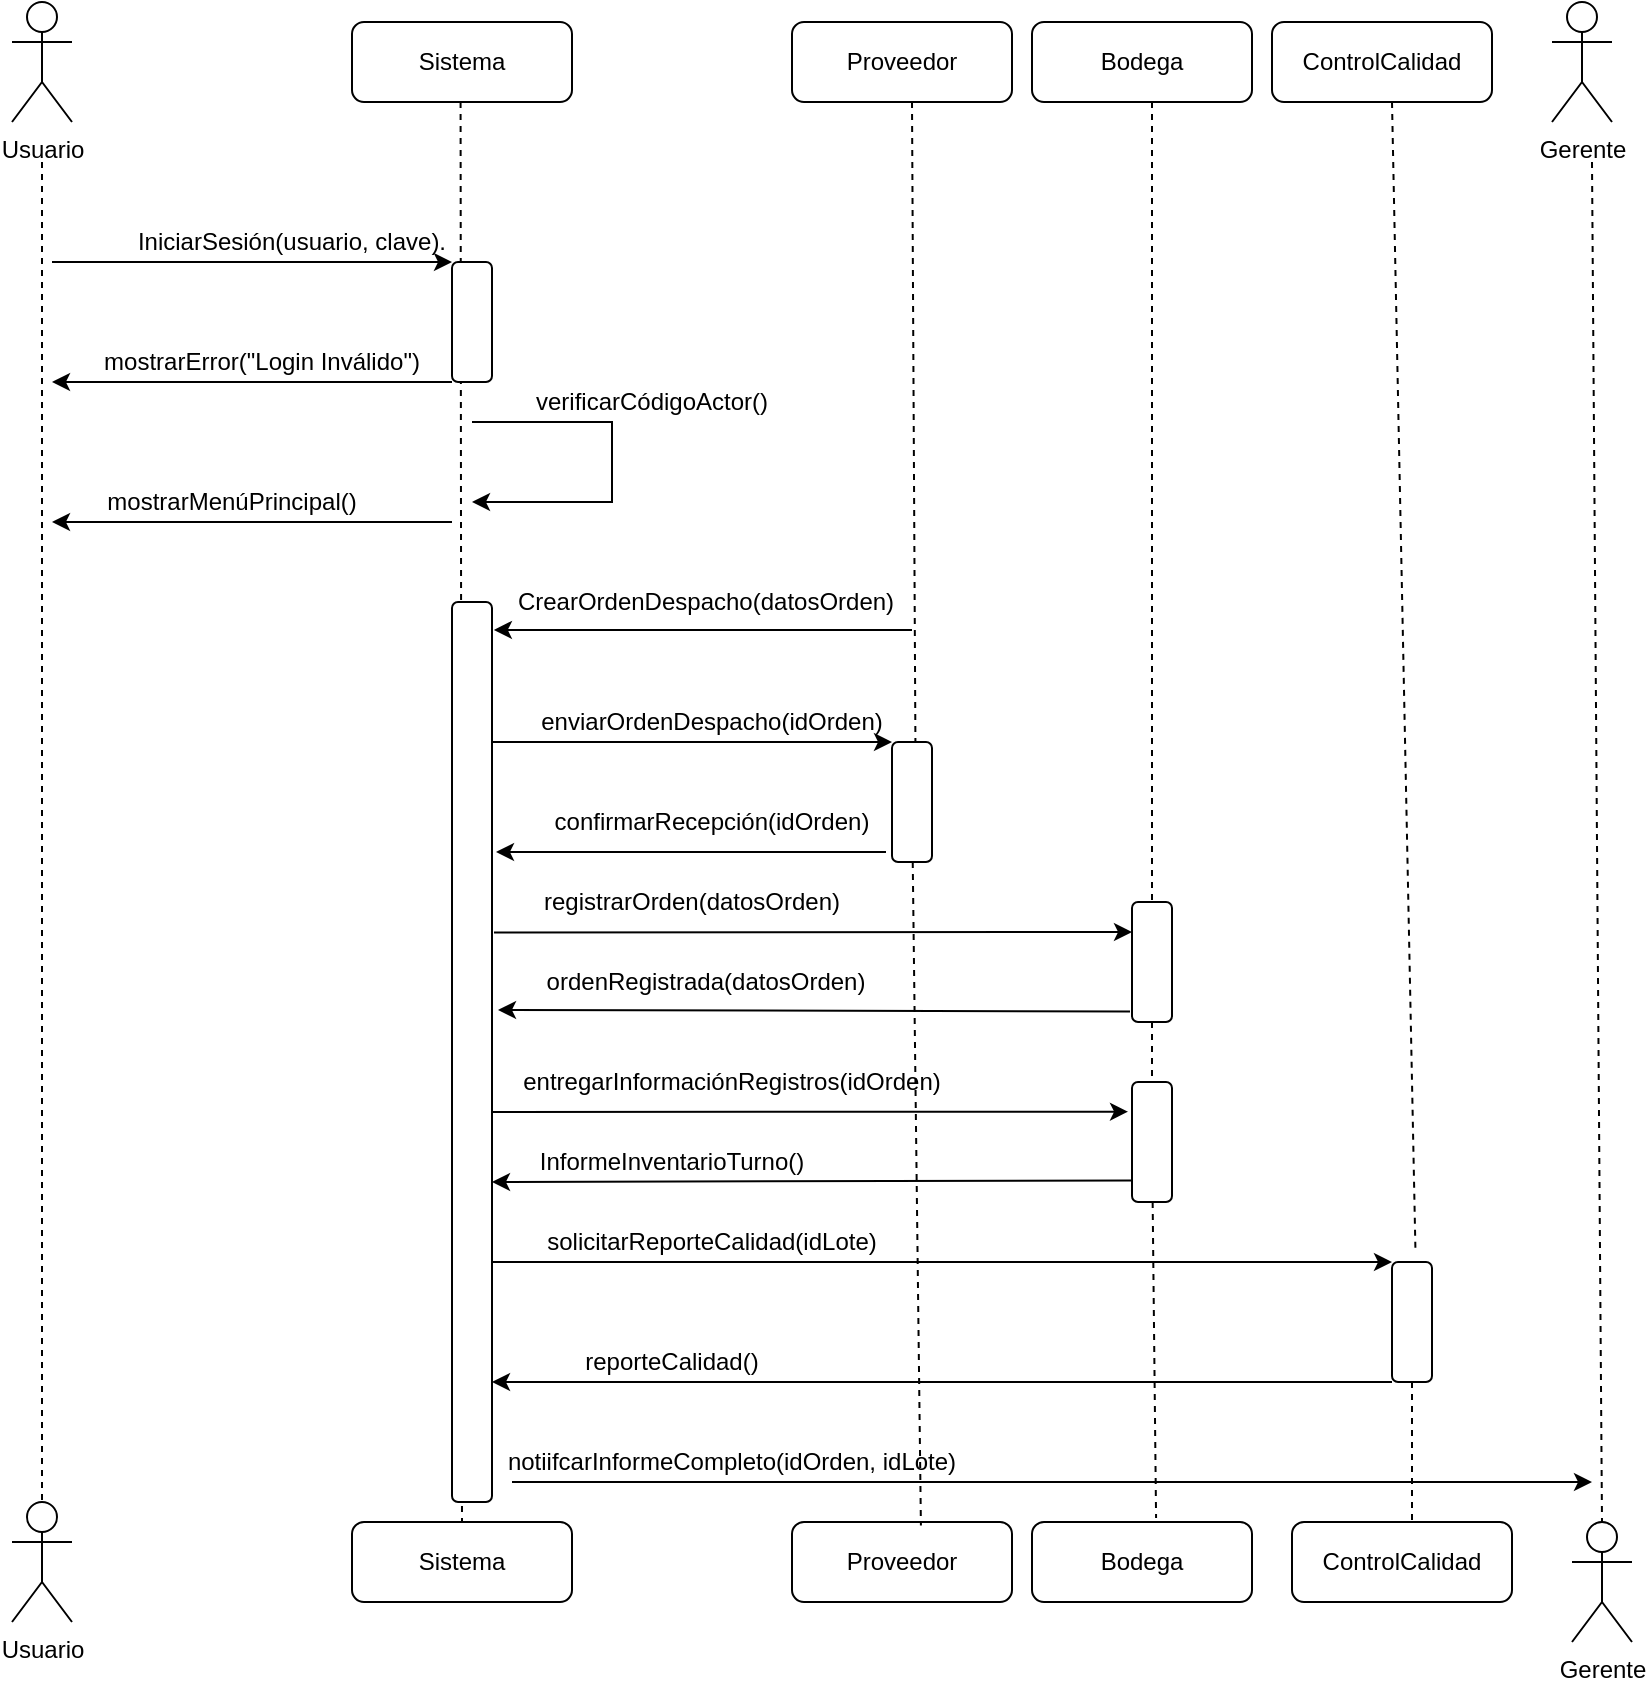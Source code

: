 <mxfile version="26.2.14">
  <diagram name="Page-1" id="2YBvvXClWsGukQMizWep">
    <mxGraphModel grid="1" page="1" gridSize="10" guides="1" tooltips="1" connect="1" arrows="1" fold="1" pageScale="1" pageWidth="850" pageHeight="1100" math="0" shadow="0">
      <root>
        <mxCell id="0" />
        <mxCell id="1" parent="0" />
        <mxCell id="k4kO3rip9Yfqr6DiwoAu-2" value="Usuario" style="shape=umlActor;verticalLabelPosition=bottom;verticalAlign=top;html=1;outlineConnect=0;" vertex="1" parent="1">
          <mxGeometry x="50" y="60" width="30" height="60" as="geometry" />
        </mxCell>
        <mxCell id="k4kO3rip9Yfqr6DiwoAu-4" value="&lt;div&gt;Gerente&lt;/div&gt;" style="shape=umlActor;verticalLabelPosition=bottom;verticalAlign=top;html=1;outlineConnect=0;" vertex="1" parent="1">
          <mxGeometry x="820" y="60" width="30" height="60" as="geometry" />
        </mxCell>
        <mxCell id="k4kO3rip9Yfqr6DiwoAu-5" value="Usuario" style="shape=umlActor;verticalLabelPosition=bottom;verticalAlign=top;html=1;outlineConnect=0;" vertex="1" parent="1">
          <mxGeometry x="50" y="810" width="30" height="60" as="geometry" />
        </mxCell>
        <mxCell id="k4kO3rip9Yfqr6DiwoAu-6" value="Gerente" style="shape=umlActor;verticalLabelPosition=bottom;verticalAlign=top;html=1;outlineConnect=0;" vertex="1" parent="1">
          <mxGeometry x="830" y="820" width="30" height="60" as="geometry" />
        </mxCell>
        <mxCell id="k4kO3rip9Yfqr6DiwoAu-7" value="" style="endArrow=none;dashed=1;html=1;rounded=0;entryX=0.5;entryY=0;entryDx=0;entryDy=0;entryPerimeter=0;" edge="1" parent="1" target="k4kO3rip9Yfqr6DiwoAu-5">
          <mxGeometry width="50" height="50" relative="1" as="geometry">
            <mxPoint x="65" y="140" as="sourcePoint" />
            <mxPoint x="550" y="80" as="targetPoint" />
          </mxGeometry>
        </mxCell>
        <mxCell id="k4kO3rip9Yfqr6DiwoAu-10" value="Sistema" style="rounded=1;whiteSpace=wrap;html=1;" vertex="1" parent="1">
          <mxGeometry x="220" y="70" width="110" height="40" as="geometry" />
        </mxCell>
        <mxCell id="k4kO3rip9Yfqr6DiwoAu-11" value="Sistema" style="rounded=1;whiteSpace=wrap;html=1;" vertex="1" parent="1">
          <mxGeometry x="220" y="820" width="110" height="40" as="geometry" />
        </mxCell>
        <mxCell id="k4kO3rip9Yfqr6DiwoAu-12" value="Proveedor" style="rounded=1;whiteSpace=wrap;html=1;" vertex="1" parent="1">
          <mxGeometry x="440" y="70" width="110" height="40" as="geometry" />
        </mxCell>
        <mxCell id="k4kO3rip9Yfqr6DiwoAu-13" value="Bodega" style="rounded=1;whiteSpace=wrap;html=1;" vertex="1" parent="1">
          <mxGeometry x="560" y="70" width="110" height="40" as="geometry" />
        </mxCell>
        <mxCell id="k4kO3rip9Yfqr6DiwoAu-14" value="&lt;div&gt;ControlCalidad&lt;/div&gt;" style="rounded=1;whiteSpace=wrap;html=1;" vertex="1" parent="1">
          <mxGeometry x="680" y="70" width="110" height="40" as="geometry" />
        </mxCell>
        <mxCell id="k4kO3rip9Yfqr6DiwoAu-15" value="Proveedor" style="rounded=1;whiteSpace=wrap;html=1;" vertex="1" parent="1">
          <mxGeometry x="440" y="820" width="110" height="40" as="geometry" />
        </mxCell>
        <mxCell id="k4kO3rip9Yfqr6DiwoAu-16" value="Bodega" style="rounded=1;whiteSpace=wrap;html=1;" vertex="1" parent="1">
          <mxGeometry x="560" y="820" width="110" height="40" as="geometry" />
        </mxCell>
        <mxCell id="k4kO3rip9Yfqr6DiwoAu-17" value="&lt;div&gt;ControlCalidad&lt;/div&gt;" style="rounded=1;whiteSpace=wrap;html=1;" vertex="1" parent="1">
          <mxGeometry x="690" y="820" width="110" height="40" as="geometry" />
        </mxCell>
        <mxCell id="k4kO3rip9Yfqr6DiwoAu-18" value="" style="endArrow=none;dashed=1;html=1;rounded=0;entryX=0.5;entryY=0;entryDx=0;entryDy=0;" edge="1" parent="1" target="k4kO3rip9Yfqr6DiwoAu-11">
          <mxGeometry width="50" height="50" relative="1" as="geometry">
            <mxPoint x="274.29" y="110" as="sourcePoint" />
            <mxPoint x="274.29" y="500" as="targetPoint" />
          </mxGeometry>
        </mxCell>
        <mxCell id="k4kO3rip9Yfqr6DiwoAu-19" value="" style="endArrow=none;dashed=1;html=1;rounded=0;entryX=0.586;entryY=0.043;entryDx=0;entryDy=0;entryPerimeter=0;" edge="1" parent="1" source="k4kO3rip9Yfqr6DiwoAu-34" target="k4kO3rip9Yfqr6DiwoAu-15">
          <mxGeometry width="50" height="50" relative="1" as="geometry">
            <mxPoint x="500" y="110" as="sourcePoint" />
            <mxPoint x="500.71" y="540" as="targetPoint" />
          </mxGeometry>
        </mxCell>
        <mxCell id="k4kO3rip9Yfqr6DiwoAu-21" value="" style="endArrow=none;dashed=1;html=1;rounded=0;" edge="1" parent="1" source="k4kO3rip9Yfqr6DiwoAu-42">
          <mxGeometry width="50" height="50" relative="1" as="geometry">
            <mxPoint x="740" y="110" as="sourcePoint" />
            <mxPoint x="750" y="820" as="targetPoint" />
          </mxGeometry>
        </mxCell>
        <mxCell id="k4kO3rip9Yfqr6DiwoAu-23" value="" style="endArrow=classic;html=1;rounded=0;" edge="1" parent="1">
          <mxGeometry width="50" height="50" relative="1" as="geometry">
            <mxPoint x="70" y="190" as="sourcePoint" />
            <mxPoint x="270" y="190" as="targetPoint" />
          </mxGeometry>
        </mxCell>
        <mxCell id="k4kO3rip9Yfqr6DiwoAu-25" value="" style="endArrow=classic;html=1;rounded=0;" edge="1" parent="1">
          <mxGeometry width="50" height="50" relative="1" as="geometry">
            <mxPoint x="270" y="250" as="sourcePoint" />
            <mxPoint x="70" y="250" as="targetPoint" />
          </mxGeometry>
        </mxCell>
        <mxCell id="k4kO3rip9Yfqr6DiwoAu-26" value="" style="endArrow=classic;html=1;rounded=0;" edge="1" parent="1">
          <mxGeometry width="50" height="50" relative="1" as="geometry">
            <mxPoint x="270" y="320" as="sourcePoint" />
            <mxPoint x="70" y="320" as="targetPoint" />
          </mxGeometry>
        </mxCell>
        <mxCell id="k4kO3rip9Yfqr6DiwoAu-27" value="" style="endArrow=classic;html=1;rounded=0;" edge="1" parent="1">
          <mxGeometry width="50" height="50" relative="1" as="geometry">
            <mxPoint x="280" y="270" as="sourcePoint" />
            <mxPoint x="280" y="310" as="targetPoint" />
            <Array as="points">
              <mxPoint x="350" y="270" />
              <mxPoint x="350" y="310" />
              <mxPoint x="320" y="310" />
            </Array>
          </mxGeometry>
        </mxCell>
        <mxCell id="k4kO3rip9Yfqr6DiwoAu-28" value="" style="endArrow=classic;html=1;rounded=0;entryX=1.047;entryY=0.031;entryDx=0;entryDy=0;entryPerimeter=0;" edge="1" parent="1" target="k4kO3rip9Yfqr6DiwoAu-33">
          <mxGeometry width="50" height="50" relative="1" as="geometry">
            <mxPoint x="500" y="374" as="sourcePoint" />
            <mxPoint x="260.0" y="373.95" as="targetPoint" />
          </mxGeometry>
        </mxCell>
        <mxCell id="k4kO3rip9Yfqr6DiwoAu-29" value="" style="endArrow=classic;html=1;rounded=0;entryX=1.15;entryY=0.231;entryDx=0;entryDy=0;entryPerimeter=0;exitX=-0.05;exitY=0.913;exitDx=0;exitDy=0;exitPerimeter=0;" edge="1" parent="1" source="k4kO3rip9Yfqr6DiwoAu-32">
          <mxGeometry width="50" height="50" relative="1" as="geometry">
            <mxPoint x="500" y="560" as="sourcePoint" />
            <mxPoint x="293" y="563.95" as="targetPoint" />
          </mxGeometry>
        </mxCell>
        <mxCell id="k4kO3rip9Yfqr6DiwoAu-30" value="" style="endArrow=classic;html=1;rounded=0;exitX=-0.15;exitY=0.917;exitDx=0;exitDy=0;exitPerimeter=0;" edge="1" parent="1" source="k4kO3rip9Yfqr6DiwoAu-34">
          <mxGeometry width="50" height="50" relative="1" as="geometry">
            <mxPoint x="610.0" y="485" as="sourcePoint" />
            <mxPoint x="292" y="485" as="targetPoint" />
            <Array as="points">
              <mxPoint x="420" y="485" />
            </Array>
          </mxGeometry>
        </mxCell>
        <mxCell id="k4kO3rip9Yfqr6DiwoAu-31" value="" style="endArrow=classic;html=1;rounded=0;entryX=0;entryY=0.25;entryDx=0;entryDy=0;exitX=1.05;exitY=0.145;exitDx=0;exitDy=0;exitPerimeter=0;" edge="1" parent="1" target="k4kO3rip9Yfqr6DiwoAu-32">
          <mxGeometry width="50" height="50" relative="1" as="geometry">
            <mxPoint x="291" y="525.25" as="sourcePoint" />
            <mxPoint x="500" y="520" as="targetPoint" />
          </mxGeometry>
        </mxCell>
        <mxCell id="k4kO3rip9Yfqr6DiwoAu-33" value="" style="rounded=1;whiteSpace=wrap;html=1;" vertex="1" parent="1">
          <mxGeometry x="270" y="360" width="20" height="450" as="geometry" />
        </mxCell>
        <mxCell id="k4kO3rip9Yfqr6DiwoAu-35" value="" style="endArrow=none;dashed=1;html=1;rounded=0;entryX=0.564;entryY=-0.05;entryDx=0;entryDy=0;entryPerimeter=0;" edge="1" parent="1" source="k4kO3rip9Yfqr6DiwoAu-39" target="k4kO3rip9Yfqr6DiwoAu-16">
          <mxGeometry width="50" height="50" relative="1" as="geometry">
            <mxPoint x="620" y="110" as="sourcePoint" />
            <mxPoint x="620" y="690" as="targetPoint" />
          </mxGeometry>
        </mxCell>
        <mxCell id="k4kO3rip9Yfqr6DiwoAu-36" value="" style="endArrow=classic;html=1;rounded=0;entryX=0;entryY=0;entryDx=0;entryDy=0;" edge="1" parent="1" target="k4kO3rip9Yfqr6DiwoAu-34">
          <mxGeometry width="50" height="50" relative="1" as="geometry">
            <mxPoint x="290" y="430" as="sourcePoint" />
            <mxPoint x="510" y="430" as="targetPoint" />
          </mxGeometry>
        </mxCell>
        <mxCell id="k4kO3rip9Yfqr6DiwoAu-37" value="" style="endArrow=classic;html=1;rounded=0;entryX=1;entryY=0.303;entryDx=0;entryDy=0;entryPerimeter=0;exitX=-0.02;exitY=0.82;exitDx=0;exitDy=0;exitPerimeter=0;" edge="1" parent="1" source="k4kO3rip9Yfqr6DiwoAu-39">
          <mxGeometry width="50" height="50" relative="1" as="geometry">
            <mxPoint x="500" y="650" as="sourcePoint" />
            <mxPoint x="290" y="650" as="targetPoint" />
          </mxGeometry>
        </mxCell>
        <mxCell id="k4kO3rip9Yfqr6DiwoAu-38" value="" style="endArrow=classic;html=1;rounded=0;entryX=-0.1;entryY=0.247;entryDx=0;entryDy=0;entryPerimeter=0;" edge="1" parent="1" target="k4kO3rip9Yfqr6DiwoAu-39">
          <mxGeometry width="50" height="50" relative="1" as="geometry">
            <mxPoint x="290" y="615" as="sourcePoint" />
            <mxPoint x="600" y="620" as="targetPoint" />
          </mxGeometry>
        </mxCell>
        <mxCell id="k4kO3rip9Yfqr6DiwoAu-41" value="" style="endArrow=classic;html=1;rounded=0;exitX=0;exitY=1;exitDx=0;exitDy=0;" edge="1" parent="1" source="k4kO3rip9Yfqr6DiwoAu-42">
          <mxGeometry width="50" height="50" relative="1" as="geometry">
            <mxPoint x="610.0" y="745" as="sourcePoint" />
            <mxPoint x="290" y="750" as="targetPoint" />
            <Array as="points" />
          </mxGeometry>
        </mxCell>
        <mxCell id="k4kO3rip9Yfqr6DiwoAu-43" value="" style="endArrow=classic;html=1;rounded=0;entryX=0;entryY=0;entryDx=0;entryDy=0;" edge="1" parent="1" target="k4kO3rip9Yfqr6DiwoAu-42">
          <mxGeometry width="50" height="50" relative="1" as="geometry">
            <mxPoint x="290" y="690" as="sourcePoint" />
            <mxPoint x="510" y="690" as="targetPoint" />
          </mxGeometry>
        </mxCell>
        <mxCell id="k4kO3rip9Yfqr6DiwoAu-45" value="" style="endArrow=none;dashed=1;html=1;rounded=0;entryX=0.586;entryY=-0.1;entryDx=0;entryDy=0;entryPerimeter=0;" edge="1" parent="1" target="k4kO3rip9Yfqr6DiwoAu-42">
          <mxGeometry width="50" height="50" relative="1" as="geometry">
            <mxPoint x="740" y="110" as="sourcePoint" />
            <mxPoint x="744" y="796" as="targetPoint" />
          </mxGeometry>
        </mxCell>
        <mxCell id="k4kO3rip9Yfqr6DiwoAu-42" value="" style="rounded=1;whiteSpace=wrap;html=1;" vertex="1" parent="1">
          <mxGeometry x="740" y="690" width="20" height="60" as="geometry" />
        </mxCell>
        <mxCell id="k4kO3rip9Yfqr6DiwoAu-46" value="" style="endArrow=none;dashed=1;html=1;rounded=0;entryX=0.5;entryY=0;entryDx=0;entryDy=0;entryPerimeter=0;" edge="1" parent="1" target="k4kO3rip9Yfqr6DiwoAu-6">
          <mxGeometry width="50" height="50" relative="1" as="geometry">
            <mxPoint x="840" y="140" as="sourcePoint" />
            <mxPoint x="840" y="790" as="targetPoint" />
          </mxGeometry>
        </mxCell>
        <mxCell id="k4kO3rip9Yfqr6DiwoAu-47" value="" style="endArrow=classic;html=1;rounded=0;" edge="1" parent="1">
          <mxGeometry width="50" height="50" relative="1" as="geometry">
            <mxPoint x="300" y="800" as="sourcePoint" />
            <mxPoint x="840" y="800" as="targetPoint" />
          </mxGeometry>
        </mxCell>
        <mxCell id="k4kO3rip9Yfqr6DiwoAu-48" value="IniciarSesión(usuario, clave)." style="text;html=1;align=center;verticalAlign=middle;whiteSpace=wrap;rounded=0;" vertex="1" parent="1">
          <mxGeometry x="100" y="160" width="180" height="40" as="geometry" />
        </mxCell>
        <mxCell id="k4kO3rip9Yfqr6DiwoAu-49" value="mostrarError(&quot;Login Inválido&quot;)" style="text;html=1;align=center;verticalAlign=middle;whiteSpace=wrap;rounded=0;" vertex="1" parent="1">
          <mxGeometry x="80" y="220" width="190" height="40" as="geometry" />
        </mxCell>
        <mxCell id="k4kO3rip9Yfqr6DiwoAu-51" value="mostrarMenúPrincipal()" style="text;html=1;align=center;verticalAlign=middle;whiteSpace=wrap;rounded=0;" vertex="1" parent="1">
          <mxGeometry x="120" y="290" width="80" height="40" as="geometry" />
        </mxCell>
        <mxCell id="k4kO3rip9Yfqr6DiwoAu-53" value="verificarCódigoActor()" style="text;html=1;align=center;verticalAlign=middle;whiteSpace=wrap;rounded=0;" vertex="1" parent="1">
          <mxGeometry x="330" y="240" width="80" height="40" as="geometry" />
        </mxCell>
        <mxCell id="k4kO3rip9Yfqr6DiwoAu-54" value="&lt;div&gt;CrearOrdenDespacho(datosOrden)&lt;/div&gt;" style="text;html=1;align=center;verticalAlign=middle;whiteSpace=wrap;rounded=0;" vertex="1" parent="1">
          <mxGeometry x="357" y="340" width="80" height="40" as="geometry" />
        </mxCell>
        <mxCell id="k4kO3rip9Yfqr6DiwoAu-55" value="&lt;div&gt;registrarOrden(datosOrden)&lt;/div&gt;" style="text;html=1;align=center;verticalAlign=middle;whiteSpace=wrap;rounded=0;" vertex="1" parent="1">
          <mxGeometry x="350" y="490" width="80" height="40" as="geometry" />
        </mxCell>
        <mxCell id="k4kO3rip9Yfqr6DiwoAu-56" value="&lt;div&gt;ordenRegistrada(datosOrden)&lt;/div&gt;" style="text;html=1;align=center;verticalAlign=middle;whiteSpace=wrap;rounded=0;" vertex="1" parent="1">
          <mxGeometry x="357" y="530" width="80" height="40" as="geometry" />
        </mxCell>
        <mxCell id="k4kO3rip9Yfqr6DiwoAu-57" value="enviarOrdenDespacho(idOrden)" style="text;html=1;align=center;verticalAlign=middle;whiteSpace=wrap;rounded=0;" vertex="1" parent="1">
          <mxGeometry x="360" y="400" width="80" height="40" as="geometry" />
        </mxCell>
        <mxCell id="k4kO3rip9Yfqr6DiwoAu-58" value="&lt;div&gt;confirmarRecepción(idOrden)&lt;/div&gt;" style="text;html=1;align=center;verticalAlign=middle;whiteSpace=wrap;rounded=0;" vertex="1" parent="1">
          <mxGeometry x="360" y="450" width="80" height="40" as="geometry" />
        </mxCell>
        <mxCell id="k4kO3rip9Yfqr6DiwoAu-59" value="entregarInformaciónRegistros(idOrden)" style="text;html=1;align=center;verticalAlign=middle;whiteSpace=wrap;rounded=0;" vertex="1" parent="1">
          <mxGeometry x="370" y="580" width="80" height="40" as="geometry" />
        </mxCell>
        <mxCell id="k4kO3rip9Yfqr6DiwoAu-60" value="InformeInventarioTurno()" style="text;html=1;align=center;verticalAlign=middle;whiteSpace=wrap;rounded=0;" vertex="1" parent="1">
          <mxGeometry x="340" y="620" width="80" height="40" as="geometry" />
        </mxCell>
        <mxCell id="k4kO3rip9Yfqr6DiwoAu-61" value="solicitarReporteCalidad(idLote)" style="text;html=1;align=center;verticalAlign=middle;whiteSpace=wrap;rounded=0;" vertex="1" parent="1">
          <mxGeometry x="360" y="660" width="80" height="40" as="geometry" />
        </mxCell>
        <mxCell id="k4kO3rip9Yfqr6DiwoAu-62" value="reporteCalidad()" style="text;html=1;align=center;verticalAlign=middle;whiteSpace=wrap;rounded=0;" vertex="1" parent="1">
          <mxGeometry x="340" y="720" width="80" height="40" as="geometry" />
        </mxCell>
        <mxCell id="k4kO3rip9Yfqr6DiwoAu-63" value="notiifcarInformeCompleto(idOrden, idLote)" style="text;html=1;align=center;verticalAlign=middle;whiteSpace=wrap;rounded=0;" vertex="1" parent="1">
          <mxGeometry x="290" y="770" width="240" height="40" as="geometry" />
        </mxCell>
        <mxCell id="k4kO3rip9Yfqr6DiwoAu-64" value="" style="rounded=1;whiteSpace=wrap;html=1;" vertex="1" parent="1">
          <mxGeometry x="270" y="190" width="20" height="60" as="geometry" />
        </mxCell>
        <mxCell id="k4kO3rip9Yfqr6DiwoAu-70" value="" style="endArrow=none;dashed=1;html=1;rounded=0;entryX=0.5;entryY=0;entryDx=0;entryDy=0;" edge="1" parent="1" target="k4kO3rip9Yfqr6DiwoAu-32">
          <mxGeometry width="50" height="50" relative="1" as="geometry">
            <mxPoint x="620" y="110" as="sourcePoint" />
            <mxPoint x="620" y="520" as="targetPoint" />
          </mxGeometry>
        </mxCell>
        <mxCell id="k4kO3rip9Yfqr6DiwoAu-32" value="" style="rounded=1;whiteSpace=wrap;html=1;" vertex="1" parent="1">
          <mxGeometry x="610" y="510" width="20" height="60" as="geometry" />
        </mxCell>
        <mxCell id="k4kO3rip9Yfqr6DiwoAu-72" value="" style="endArrow=none;dashed=1;html=1;rounded=0;entryX=0.586;entryY=0.043;entryDx=0;entryDy=0;entryPerimeter=0;" edge="1" parent="1" target="k4kO3rip9Yfqr6DiwoAu-34">
          <mxGeometry width="50" height="50" relative="1" as="geometry">
            <mxPoint x="500" y="110" as="sourcePoint" />
            <mxPoint x="504" y="822" as="targetPoint" />
          </mxGeometry>
        </mxCell>
        <mxCell id="k4kO3rip9Yfqr6DiwoAu-34" value="" style="rounded=1;whiteSpace=wrap;html=1;" vertex="1" parent="1">
          <mxGeometry x="490" y="430" width="20" height="60" as="geometry" />
        </mxCell>
        <mxCell id="k4kO3rip9Yfqr6DiwoAu-73" value="" style="endArrow=none;dashed=1;html=1;rounded=0;" edge="1" parent="1" source="k4kO3rip9Yfqr6DiwoAu-32" target="k4kO3rip9Yfqr6DiwoAu-39">
          <mxGeometry width="50" height="50" relative="1" as="geometry">
            <mxPoint x="620" y="470" as="sourcePoint" />
            <mxPoint x="620" y="690" as="targetPoint" />
          </mxGeometry>
        </mxCell>
        <mxCell id="k4kO3rip9Yfqr6DiwoAu-39" value="" style="rounded=1;whiteSpace=wrap;html=1;" vertex="1" parent="1">
          <mxGeometry x="610" y="600" width="20" height="60" as="geometry" />
        </mxCell>
      </root>
    </mxGraphModel>
  </diagram>
</mxfile>

